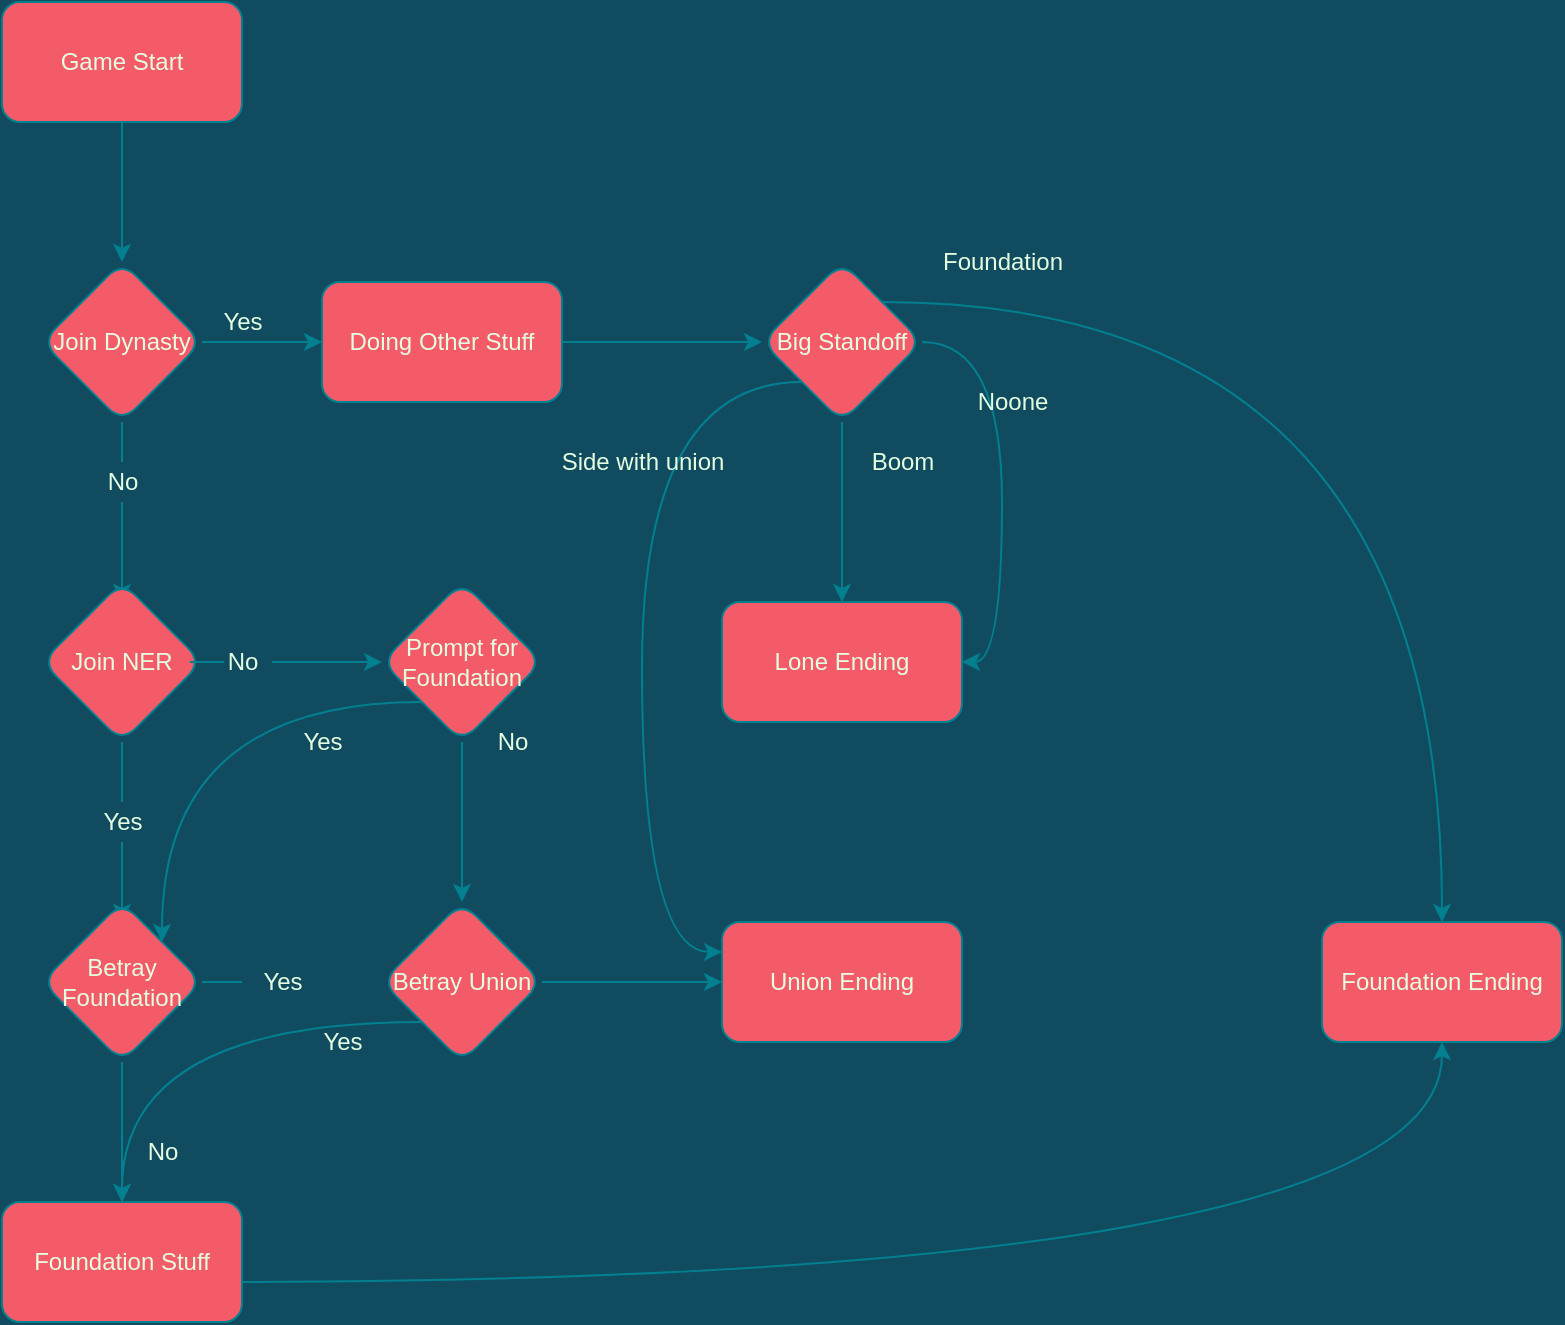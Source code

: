 <mxfile version="16.4.7" type="github">
  <diagram id="l4aWS_I0-4XlfUThTTAi" name="Page-1">
    <mxGraphModel dx="1422" dy="772" grid="1" gridSize="10" guides="1" tooltips="1" connect="1" arrows="1" fold="1" page="1" pageScale="1" pageWidth="827" pageHeight="1169" background="#114B5F" math="0" shadow="0">
      <root>
        <mxCell id="0" />
        <mxCell id="1" parent="0" />
        <mxCell id="vH1s0dLusS4h1ybzBcw6-6" value="" style="edgeStyle=orthogonalEdgeStyle;curved=1;rounded=1;orthogonalLoop=1;jettySize=auto;html=1;fontColor=#E4FDE1;strokeColor=#028090;fillColor=#F45B69;" edge="1" parent="1" source="vH1s0dLusS4h1ybzBcw6-1" target="vH1s0dLusS4h1ybzBcw6-5">
          <mxGeometry relative="1" as="geometry" />
        </mxCell>
        <mxCell id="vH1s0dLusS4h1ybzBcw6-1" value="Game Start" style="rounded=1;whiteSpace=wrap;html=1;fillColor=#F45B69;strokeColor=#028090;fontColor=#E4FDE1;" vertex="1" parent="1">
          <mxGeometry x="30" y="20" width="120" height="60" as="geometry" />
        </mxCell>
        <mxCell id="vH1s0dLusS4h1ybzBcw6-10" value="" style="edgeStyle=orthogonalEdgeStyle;curved=1;rounded=1;orthogonalLoop=1;jettySize=auto;html=1;fontColor=#E4FDE1;strokeColor=#028090;fillColor=#F45B69;startArrow=none;" edge="1" parent="1" source="vH1s0dLusS4h1ybzBcw6-12">
          <mxGeometry relative="1" as="geometry">
            <mxPoint x="90" y="320" as="targetPoint" />
          </mxGeometry>
        </mxCell>
        <mxCell id="vH1s0dLusS4h1ybzBcw6-42" value="" style="edgeStyle=orthogonalEdgeStyle;curved=1;rounded=1;orthogonalLoop=1;jettySize=auto;html=1;fontColor=#E4FDE1;strokeColor=#028090;fillColor=#F45B69;" edge="1" parent="1" source="vH1s0dLusS4h1ybzBcw6-5" target="vH1s0dLusS4h1ybzBcw6-7">
          <mxGeometry relative="1" as="geometry" />
        </mxCell>
        <mxCell id="vH1s0dLusS4h1ybzBcw6-5" value="Join Dynasty" style="rhombus;whiteSpace=wrap;html=1;fillColor=#F45B69;strokeColor=#028090;fontColor=#E4FDE1;rounded=1;" vertex="1" parent="1">
          <mxGeometry x="50" y="150" width="80" height="80" as="geometry" />
        </mxCell>
        <mxCell id="vH1s0dLusS4h1ybzBcw6-14" value="" style="edgeStyle=orthogonalEdgeStyle;curved=1;rounded=1;orthogonalLoop=1;jettySize=auto;html=1;fontColor=#E4FDE1;strokeColor=#028090;fillColor=#F45B69;" edge="1" parent="1" source="vH1s0dLusS4h1ybzBcw6-7" target="vH1s0dLusS4h1ybzBcw6-13">
          <mxGeometry relative="1" as="geometry" />
        </mxCell>
        <mxCell id="vH1s0dLusS4h1ybzBcw6-7" value="Doing Other Stuff" style="whiteSpace=wrap;html=1;fillColor=#F45B69;strokeColor=#028090;fontColor=#E4FDE1;rounded=1;" vertex="1" parent="1">
          <mxGeometry x="190" y="160" width="120" height="60" as="geometry" />
        </mxCell>
        <mxCell id="vH1s0dLusS4h1ybzBcw6-16" value="" style="edgeStyle=orthogonalEdgeStyle;curved=1;rounded=1;orthogonalLoop=1;jettySize=auto;html=1;fontColor=#E4FDE1;strokeColor=#028090;fillColor=#F45B69;" edge="1" parent="1" source="vH1s0dLusS4h1ybzBcw6-13" target="vH1s0dLusS4h1ybzBcw6-15">
          <mxGeometry relative="1" as="geometry" />
        </mxCell>
        <mxCell id="vH1s0dLusS4h1ybzBcw6-18" style="edgeStyle=orthogonalEdgeStyle;curved=1;rounded=1;orthogonalLoop=1;jettySize=auto;html=1;exitX=1;exitY=0.5;exitDx=0;exitDy=0;entryX=1;entryY=0.5;entryDx=0;entryDy=0;fontColor=#E4FDE1;strokeColor=#028090;fillColor=#F45B69;" edge="1" parent="1" source="vH1s0dLusS4h1ybzBcw6-13" target="vH1s0dLusS4h1ybzBcw6-15">
          <mxGeometry relative="1" as="geometry" />
        </mxCell>
        <mxCell id="vH1s0dLusS4h1ybzBcw6-49" style="edgeStyle=orthogonalEdgeStyle;curved=1;rounded=1;orthogonalLoop=1;jettySize=auto;html=1;exitX=1;exitY=0;exitDx=0;exitDy=0;fontColor=#E4FDE1;strokeColor=#028090;fillColor=#F45B69;" edge="1" parent="1" source="vH1s0dLusS4h1ybzBcw6-13" target="vH1s0dLusS4h1ybzBcw6-44">
          <mxGeometry relative="1" as="geometry" />
        </mxCell>
        <mxCell id="vH1s0dLusS4h1ybzBcw6-73" style="edgeStyle=orthogonalEdgeStyle;curved=1;rounded=1;orthogonalLoop=1;jettySize=auto;html=1;exitX=0;exitY=1;exitDx=0;exitDy=0;entryX=0;entryY=0.25;entryDx=0;entryDy=0;fontColor=#E4FDE1;strokeColor=#028090;fillColor=#F45B69;" edge="1" parent="1" source="vH1s0dLusS4h1ybzBcw6-13" target="vH1s0dLusS4h1ybzBcw6-69">
          <mxGeometry relative="1" as="geometry">
            <Array as="points">
              <mxPoint x="350" y="210" />
              <mxPoint x="350" y="495" />
            </Array>
          </mxGeometry>
        </mxCell>
        <mxCell id="vH1s0dLusS4h1ybzBcw6-13" value="Big Standoff" style="rhombus;whiteSpace=wrap;html=1;fillColor=#F45B69;strokeColor=#028090;fontColor=#E4FDE1;rounded=1;" vertex="1" parent="1">
          <mxGeometry x="410" y="150" width="80" height="80" as="geometry" />
        </mxCell>
        <mxCell id="vH1s0dLusS4h1ybzBcw6-15" value="Lone Ending" style="whiteSpace=wrap;html=1;fillColor=#F45B69;strokeColor=#028090;fontColor=#E4FDE1;rounded=1;" vertex="1" parent="1">
          <mxGeometry x="390" y="320" width="120" height="60" as="geometry" />
        </mxCell>
        <mxCell id="vH1s0dLusS4h1ybzBcw6-17" value="Boom" style="text;html=1;align=center;verticalAlign=middle;resizable=0;points=[];autosize=1;strokeColor=none;fillColor=none;fontColor=#E4FDE1;" vertex="1" parent="1">
          <mxGeometry x="455" y="240" width="50" height="20" as="geometry" />
        </mxCell>
        <mxCell id="vH1s0dLusS4h1ybzBcw6-19" value="Noone" style="text;html=1;align=center;verticalAlign=middle;resizable=0;points=[];autosize=1;strokeColor=none;fillColor=none;fontColor=#E4FDE1;" vertex="1" parent="1">
          <mxGeometry x="510" y="210" width="50" height="20" as="geometry" />
        </mxCell>
        <mxCell id="vH1s0dLusS4h1ybzBcw6-24" value="" style="edgeStyle=orthogonalEdgeStyle;curved=1;rounded=1;orthogonalLoop=1;jettySize=auto;html=1;fontColor=#E4FDE1;strokeColor=#028090;fillColor=#F45B69;startArrow=none;" edge="1" parent="1" source="vH1s0dLusS4h1ybzBcw6-25">
          <mxGeometry relative="1" as="geometry">
            <mxPoint x="90" y="480" as="targetPoint" />
          </mxGeometry>
        </mxCell>
        <mxCell id="vH1s0dLusS4h1ybzBcw6-22" value="Join NER" style="rhombus;whiteSpace=wrap;html=1;rounded=1;fontColor=#E4FDE1;strokeColor=#028090;fillColor=#F45B69;" vertex="1" parent="1">
          <mxGeometry x="50" y="310" width="80" height="80" as="geometry" />
        </mxCell>
        <mxCell id="vH1s0dLusS4h1ybzBcw6-31" value="" style="edgeStyle=orthogonalEdgeStyle;curved=1;rounded=1;orthogonalLoop=1;jettySize=auto;html=1;fontColor=#E4FDE1;strokeColor=#028090;fillColor=#F45B69;" edge="1" parent="1" source="vH1s0dLusS4h1ybzBcw6-29">
          <mxGeometry relative="1" as="geometry">
            <mxPoint x="90" y="620" as="targetPoint" />
          </mxGeometry>
        </mxCell>
        <mxCell id="vH1s0dLusS4h1ybzBcw6-29" value="Betray Foundation" style="rhombus;whiteSpace=wrap;html=1;rounded=1;fontColor=#E4FDE1;strokeColor=#028090;fillColor=#F45B69;" vertex="1" parent="1">
          <mxGeometry x="50" y="470" width="80" height="80" as="geometry" />
        </mxCell>
        <mxCell id="vH1s0dLusS4h1ybzBcw6-45" value="" style="edgeStyle=orthogonalEdgeStyle;curved=1;rounded=1;orthogonalLoop=1;jettySize=auto;html=1;fontColor=#E4FDE1;strokeColor=#028090;fillColor=#F45B69;" edge="1" parent="1" target="vH1s0dLusS4h1ybzBcw6-44">
          <mxGeometry relative="1" as="geometry">
            <mxPoint x="130" y="660" as="sourcePoint" />
          </mxGeometry>
        </mxCell>
        <mxCell id="vH1s0dLusS4h1ybzBcw6-34" value="No" style="text;html=1;align=center;verticalAlign=middle;resizable=0;points=[];autosize=1;strokeColor=none;fillColor=none;fontColor=#E4FDE1;" vertex="1" parent="1">
          <mxGeometry x="95" y="585" width="30" height="20" as="geometry" />
        </mxCell>
        <mxCell id="vH1s0dLusS4h1ybzBcw6-35" value="Yes" style="text;html=1;align=center;verticalAlign=middle;resizable=0;points=[];autosize=1;strokeColor=none;fillColor=none;fontColor=#E4FDE1;" vertex="1" parent="1">
          <mxGeometry x="150" y="500" width="40" height="20" as="geometry" />
        </mxCell>
        <mxCell id="vH1s0dLusS4h1ybzBcw6-37" value="" style="edgeStyle=orthogonalEdgeStyle;curved=1;rounded=1;orthogonalLoop=1;jettySize=auto;html=1;fontColor=#E4FDE1;strokeColor=#028090;fillColor=#F45B69;endArrow=none;" edge="1" parent="1" source="vH1s0dLusS4h1ybzBcw6-29" target="vH1s0dLusS4h1ybzBcw6-35">
          <mxGeometry relative="1" as="geometry">
            <mxPoint x="130" y="510" as="sourcePoint" />
            <mxPoint x="230" y="510" as="targetPoint" />
          </mxGeometry>
        </mxCell>
        <mxCell id="vH1s0dLusS4h1ybzBcw6-25" value="Yes" style="text;html=1;align=center;verticalAlign=middle;resizable=0;points=[];autosize=1;strokeColor=none;fillColor=none;fontColor=#E4FDE1;" vertex="1" parent="1">
          <mxGeometry x="70" y="420" width="40" height="20" as="geometry" />
        </mxCell>
        <mxCell id="vH1s0dLusS4h1ybzBcw6-38" value="" style="edgeStyle=orthogonalEdgeStyle;curved=1;rounded=1;orthogonalLoop=1;jettySize=auto;html=1;fontColor=#E4FDE1;strokeColor=#028090;fillColor=#F45B69;endArrow=none;" edge="1" parent="1" source="vH1s0dLusS4h1ybzBcw6-22" target="vH1s0dLusS4h1ybzBcw6-25">
          <mxGeometry relative="1" as="geometry">
            <mxPoint x="90" y="390" as="sourcePoint" />
            <mxPoint x="90" y="480" as="targetPoint" />
          </mxGeometry>
        </mxCell>
        <mxCell id="vH1s0dLusS4h1ybzBcw6-54" value="" style="edgeStyle=orthogonalEdgeStyle;curved=1;rounded=1;orthogonalLoop=1;jettySize=auto;html=1;fontColor=#E4FDE1;strokeColor=#028090;fillColor=#F45B69;" edge="1" parent="1" source="vH1s0dLusS4h1ybzBcw6-28" target="vH1s0dLusS4h1ybzBcw6-53">
          <mxGeometry relative="1" as="geometry" />
        </mxCell>
        <mxCell id="vH1s0dLusS4h1ybzBcw6-28" value="No" style="text;html=1;align=center;verticalAlign=middle;resizable=0;points=[];autosize=1;strokeColor=none;fillColor=none;fontColor=#E4FDE1;" vertex="1" parent="1">
          <mxGeometry x="135" y="340" width="30" height="20" as="geometry" />
        </mxCell>
        <mxCell id="vH1s0dLusS4h1ybzBcw6-39" value="" style="edgeStyle=orthogonalEdgeStyle;curved=1;rounded=1;orthogonalLoop=1;jettySize=auto;html=1;fontColor=#E4FDE1;strokeColor=#028090;fillColor=#F45B69;endArrow=none;" edge="1" parent="1" source="vH1s0dLusS4h1ybzBcw6-22" target="vH1s0dLusS4h1ybzBcw6-28">
          <mxGeometry relative="1" as="geometry">
            <mxPoint x="130" y="350" as="sourcePoint" />
            <mxPoint x="290" y="480" as="targetPoint" />
          </mxGeometry>
        </mxCell>
        <mxCell id="vH1s0dLusS4h1ybzBcw6-12" value="No" style="text;html=1;align=center;verticalAlign=middle;resizable=0;points=[];autosize=1;strokeColor=none;fillColor=none;fontColor=#E4FDE1;" vertex="1" parent="1">
          <mxGeometry x="75" y="250" width="30" height="20" as="geometry" />
        </mxCell>
        <mxCell id="vH1s0dLusS4h1ybzBcw6-40" value="" style="edgeStyle=orthogonalEdgeStyle;curved=1;rounded=1;orthogonalLoop=1;jettySize=auto;html=1;fontColor=#E4FDE1;strokeColor=#028090;fillColor=#F45B69;endArrow=none;" edge="1" parent="1" source="vH1s0dLusS4h1ybzBcw6-5" target="vH1s0dLusS4h1ybzBcw6-12">
          <mxGeometry relative="1" as="geometry">
            <mxPoint x="90" y="230" as="sourcePoint" />
            <mxPoint x="90" y="320" as="targetPoint" />
          </mxGeometry>
        </mxCell>
        <mxCell id="vH1s0dLusS4h1ybzBcw6-43" value="Yes" style="text;html=1;align=center;verticalAlign=middle;resizable=0;points=[];autosize=1;strokeColor=none;fillColor=none;fontColor=#E4FDE1;" vertex="1" parent="1">
          <mxGeometry x="130" y="170" width="40" height="20" as="geometry" />
        </mxCell>
        <mxCell id="vH1s0dLusS4h1ybzBcw6-44" value="Foundation Ending" style="whiteSpace=wrap;html=1;fillColor=#F45B69;strokeColor=#028090;fontColor=#E4FDE1;rounded=1;" vertex="1" parent="1">
          <mxGeometry x="690" y="480" width="120" height="60" as="geometry" />
        </mxCell>
        <mxCell id="vH1s0dLusS4h1ybzBcw6-47" value="Side with union" style="text;html=1;align=center;verticalAlign=middle;resizable=0;points=[];autosize=1;strokeColor=none;fillColor=none;fontColor=#E4FDE1;" vertex="1" parent="1">
          <mxGeometry x="300" y="240" width="100" height="20" as="geometry" />
        </mxCell>
        <mxCell id="vH1s0dLusS4h1ybzBcw6-51" value="Foundation" style="text;html=1;align=center;verticalAlign=middle;resizable=0;points=[];autosize=1;strokeColor=none;fillColor=none;fontColor=#E4FDE1;" vertex="1" parent="1">
          <mxGeometry x="490" y="140" width="80" height="20" as="geometry" />
        </mxCell>
        <mxCell id="vH1s0dLusS4h1ybzBcw6-61" style="edgeStyle=orthogonalEdgeStyle;curved=1;rounded=1;orthogonalLoop=1;jettySize=auto;html=1;exitX=0;exitY=1;exitDx=0;exitDy=0;entryX=1;entryY=0;entryDx=0;entryDy=0;fontColor=#E4FDE1;strokeColor=#028090;fillColor=#F45B69;" edge="1" parent="1" source="vH1s0dLusS4h1ybzBcw6-53" target="vH1s0dLusS4h1ybzBcw6-29">
          <mxGeometry relative="1" as="geometry" />
        </mxCell>
        <mxCell id="vH1s0dLusS4h1ybzBcw6-63" value="" style="edgeStyle=orthogonalEdgeStyle;curved=1;rounded=1;orthogonalLoop=1;jettySize=auto;html=1;fontColor=#E4FDE1;strokeColor=#028090;fillColor=#F45B69;" edge="1" parent="1" source="vH1s0dLusS4h1ybzBcw6-53" target="vH1s0dLusS4h1ybzBcw6-62">
          <mxGeometry relative="1" as="geometry" />
        </mxCell>
        <mxCell id="vH1s0dLusS4h1ybzBcw6-53" value="Prompt for Foundation" style="rhombus;whiteSpace=wrap;html=1;rounded=1;fontColor=#E4FDE1;strokeColor=#028090;fillColor=#F45B69;" vertex="1" parent="1">
          <mxGeometry x="220" y="310" width="80" height="80" as="geometry" />
        </mxCell>
        <mxCell id="vH1s0dLusS4h1ybzBcw6-57" value="Yes" style="text;html=1;align=center;verticalAlign=middle;resizable=0;points=[];autosize=1;strokeColor=none;fillColor=none;fontColor=#E4FDE1;" vertex="1" parent="1">
          <mxGeometry x="170" y="380" width="40" height="20" as="geometry" />
        </mxCell>
        <mxCell id="vH1s0dLusS4h1ybzBcw6-58" value="No" style="text;html=1;align=center;verticalAlign=middle;resizable=0;points=[];autosize=1;strokeColor=none;fillColor=none;fontColor=#E4FDE1;" vertex="1" parent="1">
          <mxGeometry x="270" y="380" width="30" height="20" as="geometry" />
        </mxCell>
        <mxCell id="vH1s0dLusS4h1ybzBcw6-66" style="edgeStyle=orthogonalEdgeStyle;curved=1;rounded=1;orthogonalLoop=1;jettySize=auto;html=1;exitX=0;exitY=1;exitDx=0;exitDy=0;fontColor=#E4FDE1;strokeColor=#028090;fillColor=#F45B69;" edge="1" parent="1" source="vH1s0dLusS4h1ybzBcw6-62" target="vH1s0dLusS4h1ybzBcw6-65">
          <mxGeometry relative="1" as="geometry" />
        </mxCell>
        <mxCell id="vH1s0dLusS4h1ybzBcw6-72" value="" style="edgeStyle=orthogonalEdgeStyle;curved=1;rounded=1;orthogonalLoop=1;jettySize=auto;html=1;fontColor=#E4FDE1;strokeColor=#028090;fillColor=#F45B69;" edge="1" parent="1" source="vH1s0dLusS4h1ybzBcw6-62" target="vH1s0dLusS4h1ybzBcw6-69">
          <mxGeometry relative="1" as="geometry" />
        </mxCell>
        <mxCell id="vH1s0dLusS4h1ybzBcw6-62" value="Betray Union" style="rhombus;whiteSpace=wrap;html=1;fillColor=#F45B69;strokeColor=#028090;fontColor=#E4FDE1;rounded=1;" vertex="1" parent="1">
          <mxGeometry x="220" y="470" width="80" height="80" as="geometry" />
        </mxCell>
        <mxCell id="vH1s0dLusS4h1ybzBcw6-65" value="Foundation Stuff" style="whiteSpace=wrap;html=1;rounded=1;fontColor=#E4FDE1;strokeColor=#028090;fillColor=#F45B69;" vertex="1" parent="1">
          <mxGeometry x="30" y="620" width="120" height="60" as="geometry" />
        </mxCell>
        <mxCell id="vH1s0dLusS4h1ybzBcw6-67" value="Yes" style="text;html=1;align=center;verticalAlign=middle;resizable=0;points=[];autosize=1;strokeColor=none;fillColor=none;fontColor=#E4FDE1;" vertex="1" parent="1">
          <mxGeometry x="180" y="530" width="40" height="20" as="geometry" />
        </mxCell>
        <mxCell id="vH1s0dLusS4h1ybzBcw6-69" value="Union Ending" style="whiteSpace=wrap;html=1;rounded=1;fontColor=#E4FDE1;strokeColor=#028090;fillColor=#F45B69;" vertex="1" parent="1">
          <mxGeometry x="390" y="480" width="120" height="60" as="geometry" />
        </mxCell>
      </root>
    </mxGraphModel>
  </diagram>
</mxfile>
